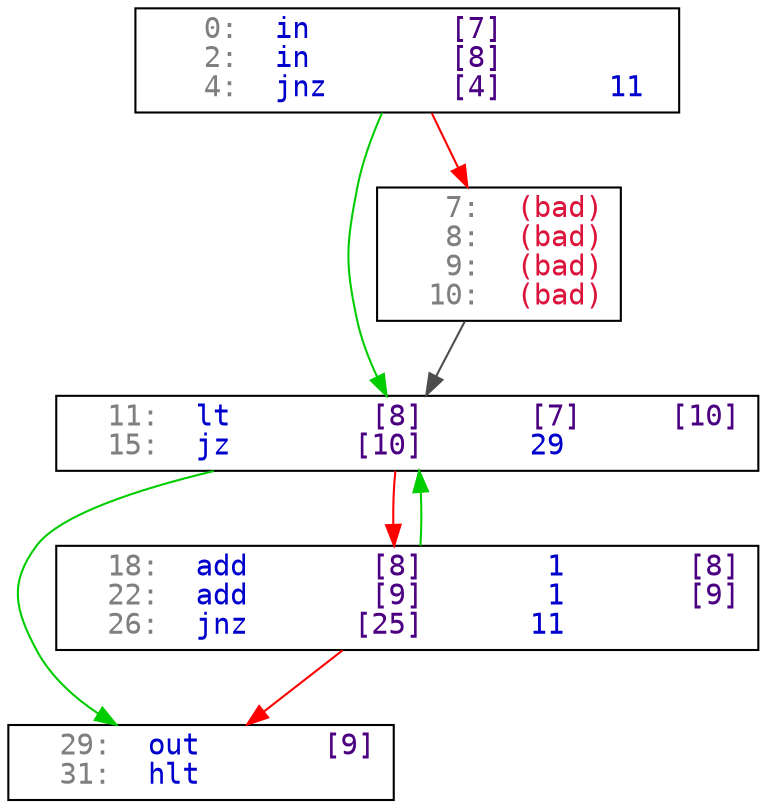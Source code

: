 strict digraph  {
	node [fontname=monospace,
		label="\N",
		shape=box
	];
	0	 [label=<<font color="blue4"><font color="gray50">   0:</font>  <font color="blue3">in  </font> <font color="indigo">     [7]</font></font><br align="left"/><font color="blue4"><font color="gray50">   2:</font>  <font color="blue3">in  </font> <font color="indigo">     [8]</font></font><br align="left"/><font color="blue4"><font color="gray50">   4:</font>  <font color="blue3">jnz </font> <font color="indigo">     [4]</font> <font color="blue3">     11 </font></font><br align="left"/>>];
	2	 [label=<<font color="blue4"><font color="gray50">  11:</font>  <font color="blue3">lt  </font> <font color="indigo">     [8]</font> <font color="indigo">     [7]</font> <font color="indigo">    [10]</font></font><br align="left"/><font color="blue4"><font color="gray50">  15:</font>  <font color="blue3">jz  </font> <font color="indigo">    [10]</font> <font color="blue3">     29 </font></font><br align="left"/>>];
	0 -> 2	 [color=green3];
	1	 [label=<<font color="blue4"><font color="gray50">   7:</font>  <font color="crimson">(bad)</font></font><br align="left"/><font color="blue4"><font color="gray50">   8:</font>  <font color="crimson">(bad)</font></font><br align="left"/><font color="blue4"><font color="gray50">   9:</font>  <font color="crimson">(bad)</font></font><br align="left"/><font color="blue4"><font color="gray50">  10:</font>  <font color="crimson">(bad)</font></font><br align="left"/>>];
	0 -> 1	 [color=red];
	4	 [label=<<font color="blue4"><font color="gray50">  29:</font>  <font color="blue3">out </font> <font color="indigo">     [9]</font></font><br align="left"/><font color="blue4"><font color="gray50">  31:</font>  <font color="blue3">hlt </font></font><br align="left"/>>];
	2 -> 4	 [color=green3];
	3	 [label=<<font color="blue4"><font color="gray50">  18:</font>  <font color="blue3">add </font> <font color="indigo">     [8]</font> <font color="blue3">      1 </font> <font color="indigo">     [8]</font></font><br align="left"/><font color="blue4"><font color="gray50">  22:</font>  <font color="blue3">add </font> <font color="indigo">     [9]</font> <font color="blue3">      1 </font> <font color="indigo">     [9]</font></font><br align="left"/><font color="blue4"><font color="gray50">  26:</font>  <font color="blue3">jnz </font> <font color="indigo">    [25]</font> <font color="blue3">     11 </font></font><br align="left"/>>];
	2 -> 3	 [color=red];
	1 -> 2	 [color=grey30];
	3 -> 2	 [color=green3];
	3 -> 4	 [color=red];
}
